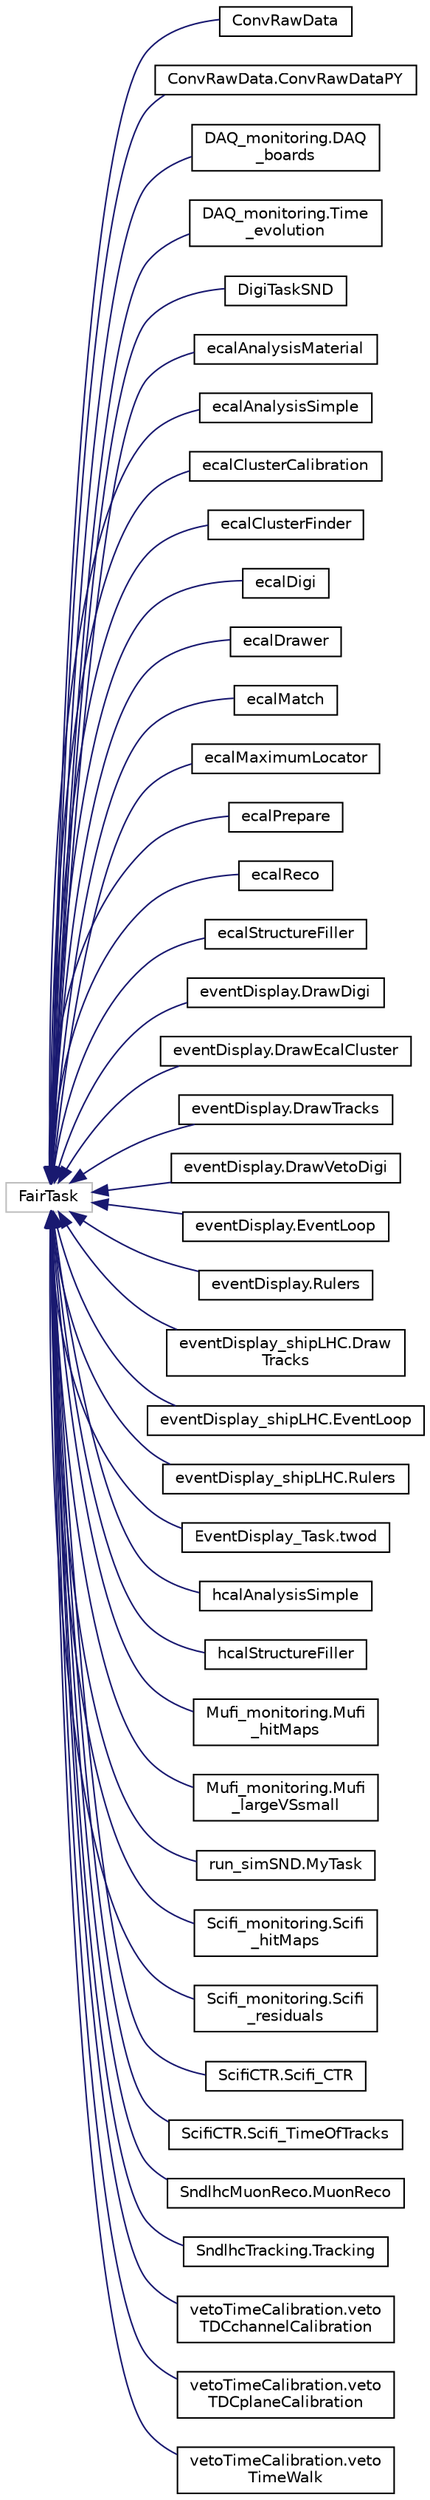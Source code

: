 digraph "Graphical Class Hierarchy"
{
 // LATEX_PDF_SIZE
  edge [fontname="Helvetica",fontsize="10",labelfontname="Helvetica",labelfontsize="10"];
  node [fontname="Helvetica",fontsize="10",shape=record];
  rankdir="LR";
  Node198 [label="FairTask",height=0.2,width=0.4,color="grey75", fillcolor="white", style="filled",tooltip=" "];
  Node198 -> Node0 [dir="back",color="midnightblue",fontsize="10",style="solid",fontname="Helvetica"];
  Node0 [label="ConvRawData",height=0.2,width=0.4,color="black", fillcolor="white", style="filled",URL="$classConvRawData.html",tooltip=" "];
  Node198 -> Node200 [dir="back",color="midnightblue",fontsize="10",style="solid",fontname="Helvetica"];
  Node200 [label="ConvRawData.ConvRawDataPY",height=0.2,width=0.4,color="black", fillcolor="white", style="filled",URL="$classConvRawData_1_1ConvRawDataPY.html",tooltip=" "];
  Node198 -> Node201 [dir="back",color="midnightblue",fontsize="10",style="solid",fontname="Helvetica"];
  Node201 [label="DAQ_monitoring.DAQ\l_boards",height=0.2,width=0.4,color="black", fillcolor="white", style="filled",URL="$classDAQ__monitoring_1_1DAQ__boards.html",tooltip=" "];
  Node198 -> Node202 [dir="back",color="midnightblue",fontsize="10",style="solid",fontname="Helvetica"];
  Node202 [label="DAQ_monitoring.Time\l_evolution",height=0.2,width=0.4,color="black", fillcolor="white", style="filled",URL="$classDAQ__monitoring_1_1Time__evolution.html",tooltip=" "];
  Node198 -> Node203 [dir="back",color="midnightblue",fontsize="10",style="solid",fontname="Helvetica"];
  Node203 [label="DigiTaskSND",height=0.2,width=0.4,color="black", fillcolor="white", style="filled",URL="$classDigiTaskSND.html",tooltip=" "];
  Node198 -> Node204 [dir="back",color="midnightblue",fontsize="10",style="solid",fontname="Helvetica"];
  Node204 [label="ecalAnalysisMaterial",height=0.2,width=0.4,color="black", fillcolor="white", style="filled",URL="$classecalAnalysisMaterial.html",tooltip=" "];
  Node198 -> Node205 [dir="back",color="midnightblue",fontsize="10",style="solid",fontname="Helvetica"];
  Node205 [label="ecalAnalysisSimple",height=0.2,width=0.4,color="black", fillcolor="white", style="filled",URL="$classecalAnalysisSimple.html",tooltip=" "];
  Node198 -> Node206 [dir="back",color="midnightblue",fontsize="10",style="solid",fontname="Helvetica"];
  Node206 [label="ecalClusterCalibration",height=0.2,width=0.4,color="black", fillcolor="white", style="filled",URL="$classecalClusterCalibration.html",tooltip=" "];
  Node198 -> Node207 [dir="back",color="midnightblue",fontsize="10",style="solid",fontname="Helvetica"];
  Node207 [label="ecalClusterFinder",height=0.2,width=0.4,color="black", fillcolor="white", style="filled",URL="$classecalClusterFinder.html",tooltip=" "];
  Node198 -> Node208 [dir="back",color="midnightblue",fontsize="10",style="solid",fontname="Helvetica"];
  Node208 [label="ecalDigi",height=0.2,width=0.4,color="black", fillcolor="white", style="filled",URL="$classecalDigi.html",tooltip=" "];
  Node198 -> Node209 [dir="back",color="midnightblue",fontsize="10",style="solid",fontname="Helvetica"];
  Node209 [label="ecalDrawer",height=0.2,width=0.4,color="black", fillcolor="white", style="filled",URL="$classecalDrawer.html",tooltip=" "];
  Node198 -> Node210 [dir="back",color="midnightblue",fontsize="10",style="solid",fontname="Helvetica"];
  Node210 [label="ecalMatch",height=0.2,width=0.4,color="black", fillcolor="white", style="filled",URL="$classecalMatch.html",tooltip=" "];
  Node198 -> Node211 [dir="back",color="midnightblue",fontsize="10",style="solid",fontname="Helvetica"];
  Node211 [label="ecalMaximumLocator",height=0.2,width=0.4,color="black", fillcolor="white", style="filled",URL="$classecalMaximumLocator.html",tooltip=" "];
  Node198 -> Node212 [dir="back",color="midnightblue",fontsize="10",style="solid",fontname="Helvetica"];
  Node212 [label="ecalPrepare",height=0.2,width=0.4,color="black", fillcolor="white", style="filled",URL="$classecalPrepare.html",tooltip=" "];
  Node198 -> Node213 [dir="back",color="midnightblue",fontsize="10",style="solid",fontname="Helvetica"];
  Node213 [label="ecalReco",height=0.2,width=0.4,color="black", fillcolor="white", style="filled",URL="$classecalReco.html",tooltip=" "];
  Node198 -> Node214 [dir="back",color="midnightblue",fontsize="10",style="solid",fontname="Helvetica"];
  Node214 [label="ecalStructureFiller",height=0.2,width=0.4,color="black", fillcolor="white", style="filled",URL="$classecalStructureFiller.html",tooltip=" "];
  Node198 -> Node215 [dir="back",color="midnightblue",fontsize="10",style="solid",fontname="Helvetica"];
  Node215 [label="eventDisplay.DrawDigi",height=0.2,width=0.4,color="black", fillcolor="white", style="filled",URL="$classeventDisplay_1_1DrawDigi.html",tooltip=" "];
  Node198 -> Node216 [dir="back",color="midnightblue",fontsize="10",style="solid",fontname="Helvetica"];
  Node216 [label="eventDisplay.DrawEcalCluster",height=0.2,width=0.4,color="black", fillcolor="white", style="filled",URL="$classeventDisplay_1_1DrawEcalCluster.html",tooltip=" "];
  Node198 -> Node217 [dir="back",color="midnightblue",fontsize="10",style="solid",fontname="Helvetica"];
  Node217 [label="eventDisplay.DrawTracks",height=0.2,width=0.4,color="black", fillcolor="white", style="filled",URL="$classeventDisplay_1_1DrawTracks.html",tooltip=" "];
  Node198 -> Node218 [dir="back",color="midnightblue",fontsize="10",style="solid",fontname="Helvetica"];
  Node218 [label="eventDisplay.DrawVetoDigi",height=0.2,width=0.4,color="black", fillcolor="white", style="filled",URL="$classeventDisplay_1_1DrawVetoDigi.html",tooltip=" "];
  Node198 -> Node219 [dir="back",color="midnightblue",fontsize="10",style="solid",fontname="Helvetica"];
  Node219 [label="eventDisplay.EventLoop",height=0.2,width=0.4,color="black", fillcolor="white", style="filled",URL="$classeventDisplay_1_1EventLoop.html",tooltip=" "];
  Node198 -> Node220 [dir="back",color="midnightblue",fontsize="10",style="solid",fontname="Helvetica"];
  Node220 [label="eventDisplay.Rulers",height=0.2,width=0.4,color="black", fillcolor="white", style="filled",URL="$classeventDisplay_1_1Rulers.html",tooltip=" "];
  Node198 -> Node221 [dir="back",color="midnightblue",fontsize="10",style="solid",fontname="Helvetica"];
  Node221 [label="eventDisplay_shipLHC.Draw\lTracks",height=0.2,width=0.4,color="black", fillcolor="white", style="filled",URL="$classeventDisplay__shipLHC_1_1DrawTracks.html",tooltip=" "];
  Node198 -> Node222 [dir="back",color="midnightblue",fontsize="10",style="solid",fontname="Helvetica"];
  Node222 [label="eventDisplay_shipLHC.EventLoop",height=0.2,width=0.4,color="black", fillcolor="white", style="filled",URL="$classeventDisplay__shipLHC_1_1EventLoop.html",tooltip=" "];
  Node198 -> Node223 [dir="back",color="midnightblue",fontsize="10",style="solid",fontname="Helvetica"];
  Node223 [label="eventDisplay_shipLHC.Rulers",height=0.2,width=0.4,color="black", fillcolor="white", style="filled",URL="$classeventDisplay__shipLHC_1_1Rulers.html",tooltip=" "];
  Node198 -> Node224 [dir="back",color="midnightblue",fontsize="10",style="solid",fontname="Helvetica"];
  Node224 [label="EventDisplay_Task.twod",height=0.2,width=0.4,color="black", fillcolor="white", style="filled",URL="$classEventDisplay__Task_1_1twod.html",tooltip=" "];
  Node198 -> Node225 [dir="back",color="midnightblue",fontsize="10",style="solid",fontname="Helvetica"];
  Node225 [label="hcalAnalysisSimple",height=0.2,width=0.4,color="black", fillcolor="white", style="filled",URL="$classhcalAnalysisSimple.html",tooltip=" "];
  Node198 -> Node226 [dir="back",color="midnightblue",fontsize="10",style="solid",fontname="Helvetica"];
  Node226 [label="hcalStructureFiller",height=0.2,width=0.4,color="black", fillcolor="white", style="filled",URL="$classhcalStructureFiller.html",tooltip=" "];
  Node198 -> Node227 [dir="back",color="midnightblue",fontsize="10",style="solid",fontname="Helvetica"];
  Node227 [label="Mufi_monitoring.Mufi\l_hitMaps",height=0.2,width=0.4,color="black", fillcolor="white", style="filled",URL="$classMufi__monitoring_1_1Mufi__hitMaps.html",tooltip=" "];
  Node198 -> Node228 [dir="back",color="midnightblue",fontsize="10",style="solid",fontname="Helvetica"];
  Node228 [label="Mufi_monitoring.Mufi\l_largeVSsmall",height=0.2,width=0.4,color="black", fillcolor="white", style="filled",URL="$classMufi__monitoring_1_1Mufi__largeVSsmall.html",tooltip=" "];
  Node198 -> Node229 [dir="back",color="midnightblue",fontsize="10",style="solid",fontname="Helvetica"];
  Node229 [label="run_simSND.MyTask",height=0.2,width=0.4,color="black", fillcolor="white", style="filled",URL="$classrun__simSND_1_1MyTask.html",tooltip=" "];
  Node198 -> Node230 [dir="back",color="midnightblue",fontsize="10",style="solid",fontname="Helvetica"];
  Node230 [label="Scifi_monitoring.Scifi\l_hitMaps",height=0.2,width=0.4,color="black", fillcolor="white", style="filled",URL="$classScifi__monitoring_1_1Scifi__hitMaps.html",tooltip=" "];
  Node198 -> Node231 [dir="back",color="midnightblue",fontsize="10",style="solid",fontname="Helvetica"];
  Node231 [label="Scifi_monitoring.Scifi\l_residuals",height=0.2,width=0.4,color="black", fillcolor="white", style="filled",URL="$classScifi__monitoring_1_1Scifi__residuals.html",tooltip=" "];
  Node198 -> Node232 [dir="back",color="midnightblue",fontsize="10",style="solid",fontname="Helvetica"];
  Node232 [label="ScifiCTR.Scifi_CTR",height=0.2,width=0.4,color="black", fillcolor="white", style="filled",URL="$classScifiCTR_1_1Scifi__CTR.html",tooltip=" "];
  Node198 -> Node233 [dir="back",color="midnightblue",fontsize="10",style="solid",fontname="Helvetica"];
  Node233 [label="ScifiCTR.Scifi_TimeOfTracks",height=0.2,width=0.4,color="black", fillcolor="white", style="filled",URL="$classScifiCTR_1_1Scifi__TimeOfTracks.html",tooltip=" "];
  Node198 -> Node234 [dir="back",color="midnightblue",fontsize="10",style="solid",fontname="Helvetica"];
  Node234 [label="SndlhcMuonReco.MuonReco",height=0.2,width=0.4,color="black", fillcolor="white", style="filled",URL="$classSndlhcMuonReco_1_1MuonReco.html",tooltip=" "];
  Node198 -> Node235 [dir="back",color="midnightblue",fontsize="10",style="solid",fontname="Helvetica"];
  Node235 [label="SndlhcTracking.Tracking",height=0.2,width=0.4,color="black", fillcolor="white", style="filled",URL="$classSndlhcTracking_1_1Tracking.html",tooltip=" "];
  Node198 -> Node236 [dir="back",color="midnightblue",fontsize="10",style="solid",fontname="Helvetica"];
  Node236 [label="vetoTimeCalibration.veto\lTDCchannelCalibration",height=0.2,width=0.4,color="black", fillcolor="white", style="filled",URL="$classvetoTimeCalibration_1_1vetoTDCchannelCalibration.html",tooltip=" "];
  Node198 -> Node237 [dir="back",color="midnightblue",fontsize="10",style="solid",fontname="Helvetica"];
  Node237 [label="vetoTimeCalibration.veto\lTDCplaneCalibration",height=0.2,width=0.4,color="black", fillcolor="white", style="filled",URL="$classvetoTimeCalibration_1_1vetoTDCplaneCalibration.html",tooltip=" "];
  Node198 -> Node238 [dir="back",color="midnightblue",fontsize="10",style="solid",fontname="Helvetica"];
  Node238 [label="vetoTimeCalibration.veto\lTimeWalk",height=0.2,width=0.4,color="black", fillcolor="white", style="filled",URL="$classvetoTimeCalibration_1_1vetoTimeWalk.html",tooltip=" "];
}

